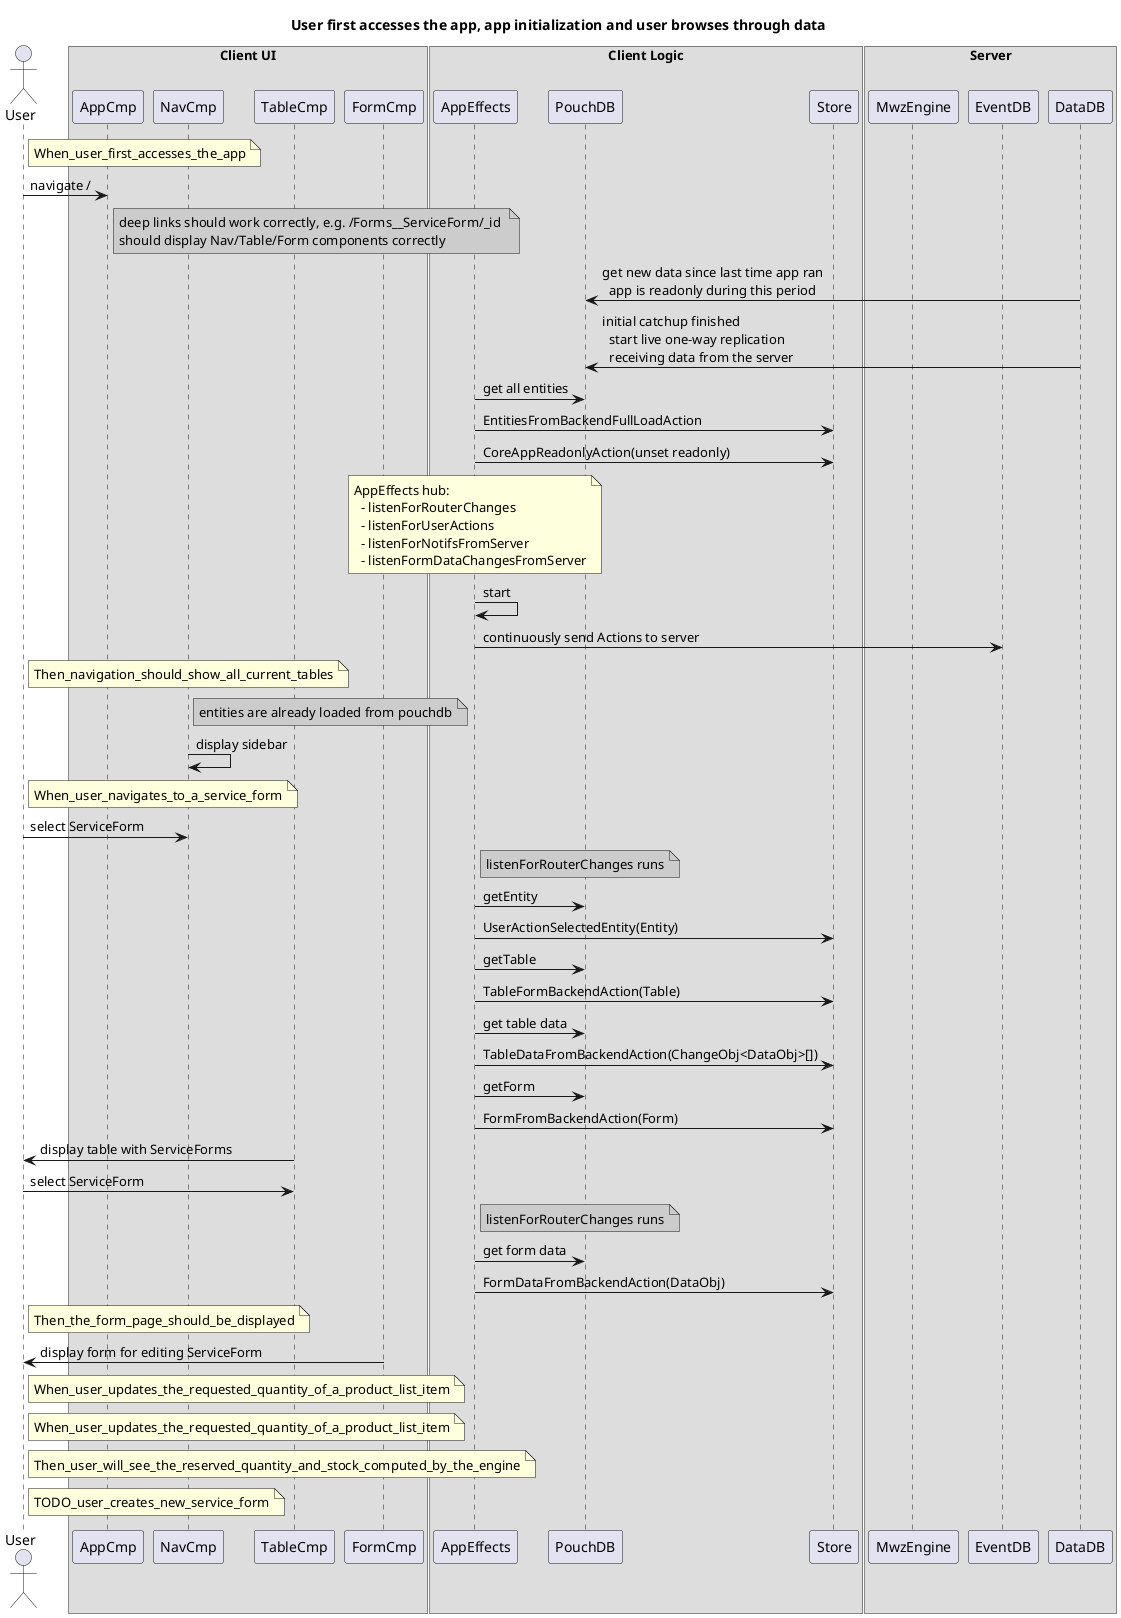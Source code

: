 @startuml init_and_view_flows

title User first accesses the app, app initialization and user browses through data

actor User
box "Client UI"
    participant AppCmp
    participant NavCmp
    participant TableCmp
    participant FormCmp
end box
box "Client Logic"
    participant AppEffects
    participant PouchDB
    participant Store
end box
box "Server"
    participant MwzEngine
    participant EventDB
    participant DataDB
end box

note right of User: When_user_first_accesses_the_app
User -> AppCmp: navigate /
note right of AppCmp #CCCCCC
deep links should work correctly, e.g. /Forms__ServiceForm/_id 
should display Nav/Table/Form components correctly
end note

PouchDB <- DataDB: get new data since last time app ran\n\
  app is readonly during this period
PouchDB <- DataDB: initial catchup finished\n\
  start live one-way replication\n\
  receiving data from the server

AppEffects -> PouchDB: get all entities
AppEffects -> Store: EntitiesFromBackendFullLoadAction
AppEffects -> Store: CoreAppReadonlyAction(unset readonly)
note over AppEffects
AppEffects hub:
  - listenForRouterChanges
  - listenForUserActions
  - listenForNotifsFromServer
  - listenFormDataChangesFromServer
end note
AppEffects -> AppEffects: start
AppEffects -> EventDB: continuously send Actions to server

note right of User: Then_navigation_should_show_all_current_tables
note right of NavCmp #CCCCCC: entities are already loaded from pouchdb
NavCmp -> NavCmp: display sidebar

note right of User: When_user_navigates_to_a_service_form

User -> NavCmp: select ServiceForm
note right of AppEffects #CCCCCC: listenForRouterChanges runs
AppEffects -> PouchDB: getEntity
AppEffects -> Store: UserActionSelectedEntity(Entity)
AppEffects -> PouchDB: getTable
AppEffects -> Store: TableFormBackendAction(Table)
AppEffects -> PouchDB: get table data
AppEffects -> Store: TableDataFromBackendAction(ChangeObj<DataObj>[])
AppEffects -> PouchDB: getForm
AppEffects -> Store: FormFromBackendAction(Form)

User <- TableCmp: display table with ServiceForms
User -> TableCmp: select ServiceForm

note right of AppEffects #CCCCCC: listenForRouterChanges runs
AppEffects -> PouchDB: get form data
AppEffects -> Store: FormDataFromBackendAction(DataObj)

note right of User: Then_the_form_page_should_be_displayed
User <- FormCmp: display form for editing ServiceForm

note right of User: When_user_updates_the_requested_quantity_of_a_product_list_item
note right of User: When_user_updates_the_requested_quantity_of_a_product_list_item
note right of User: Then_user_will_see_the_reserved_quantity_and_stock_computed_by_the_engine
note right of User: TODO_user_creates_new_service_form

@enduml
